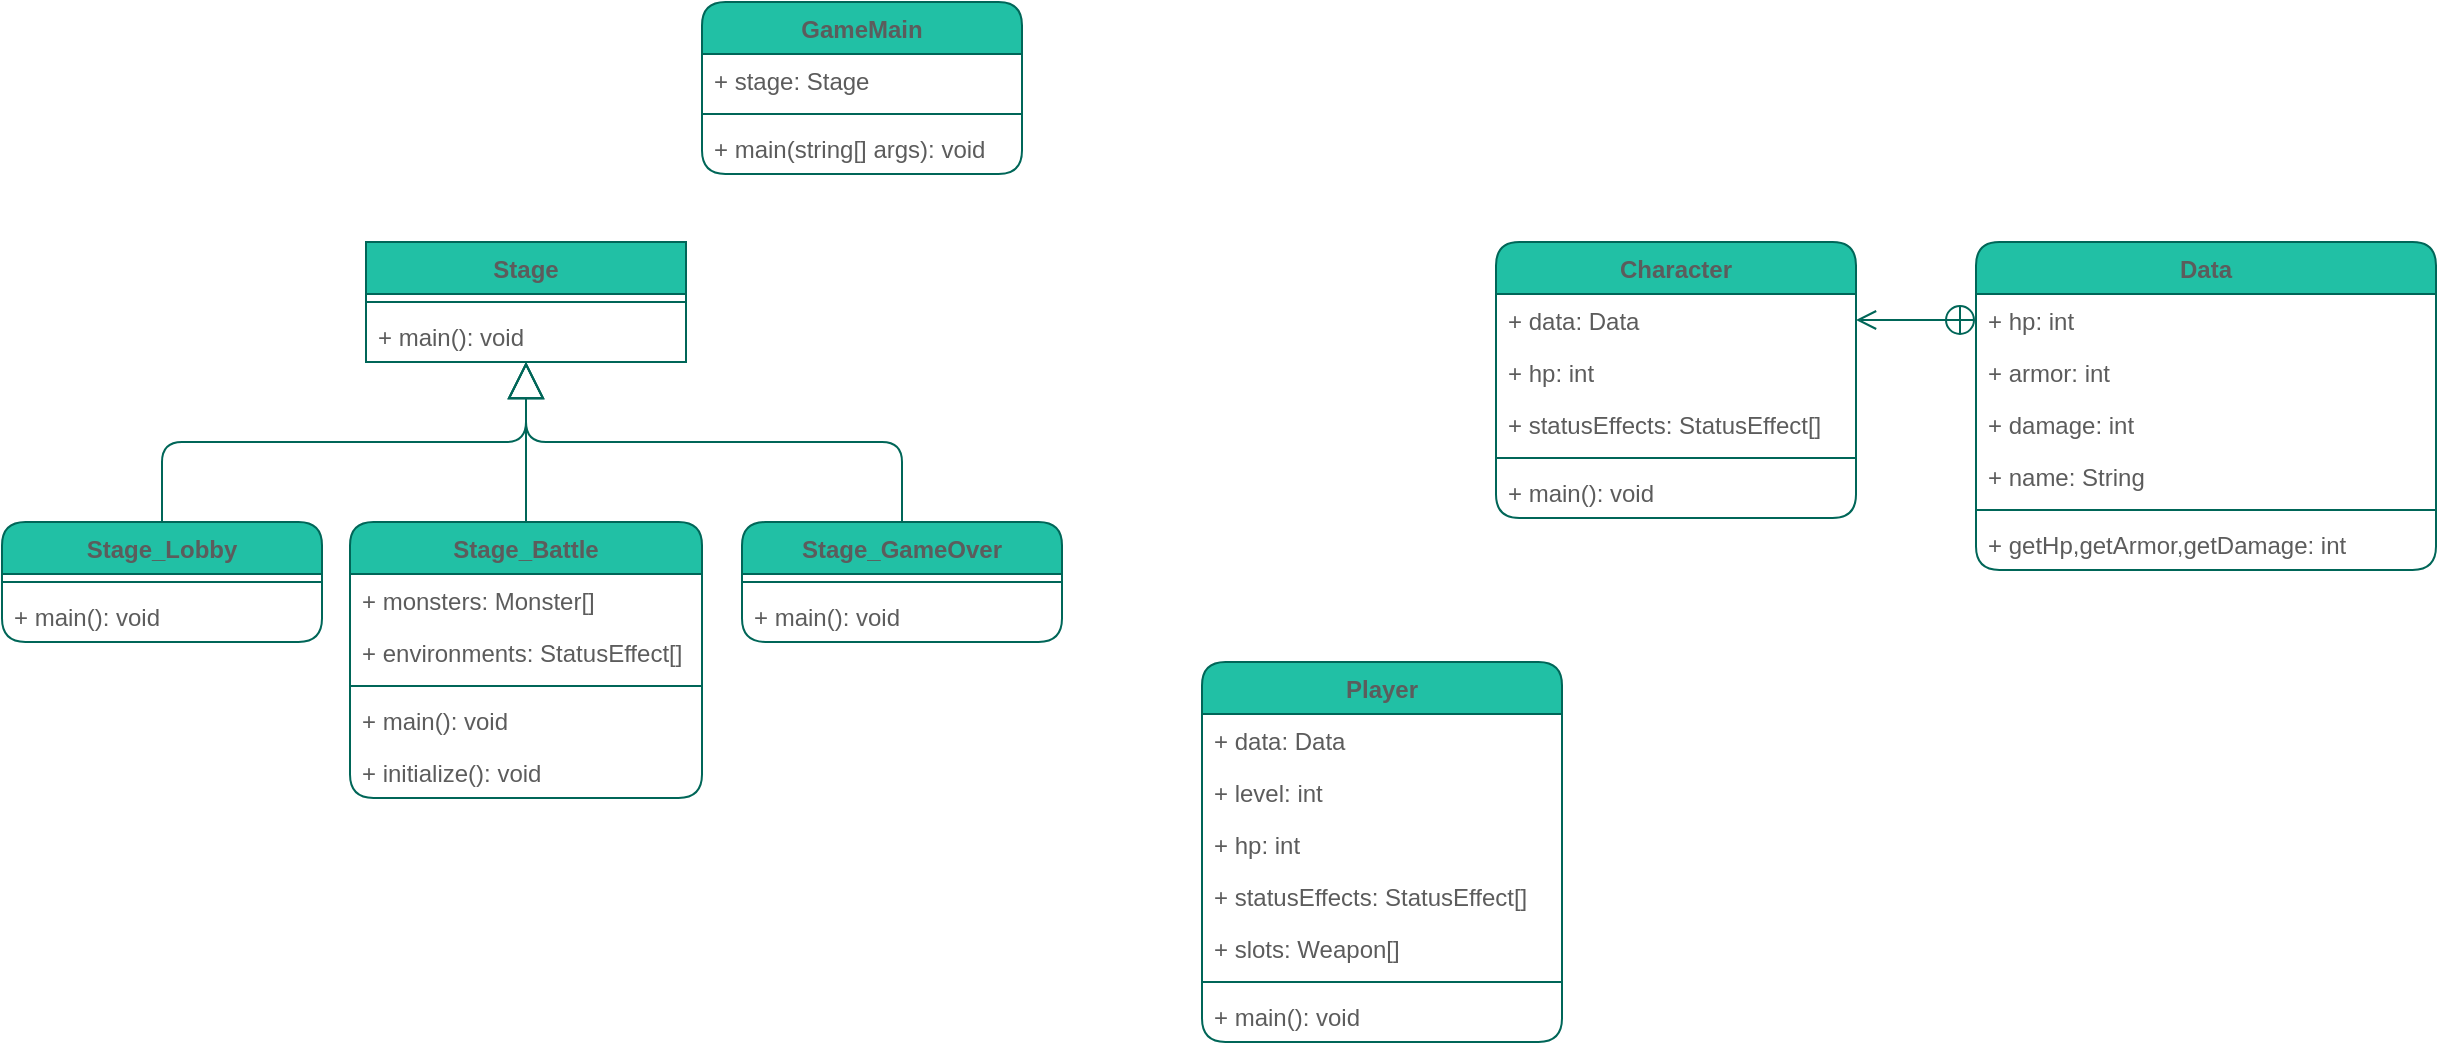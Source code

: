<mxfile version="14.1.1" type="github">
  <diagram id="BWxFpB5nZAlgvFdPM-t_" name="Page-1">
    <mxGraphModel dx="885" dy="533" grid="1" gridSize="10" guides="1" tooltips="1" connect="1" arrows="1" fold="1" page="1" pageScale="1" pageWidth="827" pageHeight="1169" math="0" shadow="0">
      <root>
        <mxCell id="0" />
        <mxCell id="1" parent="0" />
        <mxCell id="mh8AI9bPNSoJdGmhaGVJ-1" value="GameMain" style="swimlane;fontStyle=1;align=center;verticalAlign=top;childLayout=stackLayout;horizontal=1;startSize=26;horizontalStack=0;resizeParent=1;resizeParentMax=0;resizeLast=0;collapsible=1;marginBottom=0;fillColor=#21C0A5;strokeColor=#006658;fontColor=#5C5C5C;rounded=1;" vertex="1" parent="1">
          <mxGeometry x="430" y="10" width="160" height="86" as="geometry" />
        </mxCell>
        <mxCell id="mh8AI9bPNSoJdGmhaGVJ-2" value="+ stage: Stage" style="text;strokeColor=none;fillColor=none;align=left;verticalAlign=top;spacingLeft=4;spacingRight=4;overflow=hidden;rotatable=0;points=[[0,0.5],[1,0.5]];portConstraint=eastwest;fontColor=#5C5C5C;rounded=1;" vertex="1" parent="mh8AI9bPNSoJdGmhaGVJ-1">
          <mxGeometry y="26" width="160" height="26" as="geometry" />
        </mxCell>
        <mxCell id="mh8AI9bPNSoJdGmhaGVJ-3" value="" style="line;strokeWidth=1;fillColor=none;align=left;verticalAlign=middle;spacingTop=-1;spacingLeft=3;spacingRight=3;rotatable=0;labelPosition=right;points=[];portConstraint=eastwest;strokeColor=#006658;fontColor=#5C5C5C;rounded=1;" vertex="1" parent="mh8AI9bPNSoJdGmhaGVJ-1">
          <mxGeometry y="52" width="160" height="8" as="geometry" />
        </mxCell>
        <mxCell id="mh8AI9bPNSoJdGmhaGVJ-4" value="+ main(string[] args): void" style="text;strokeColor=none;fillColor=none;align=left;verticalAlign=top;spacingLeft=4;spacingRight=4;overflow=hidden;rotatable=0;points=[[0,0.5],[1,0.5]];portConstraint=eastwest;fontColor=#5C5C5C;rounded=1;" vertex="1" parent="mh8AI9bPNSoJdGmhaGVJ-1">
          <mxGeometry y="60" width="160" height="26" as="geometry" />
        </mxCell>
        <mxCell id="mh8AI9bPNSoJdGmhaGVJ-5" value="Stage_Lobby" style="swimlane;fontStyle=1;align=center;verticalAlign=top;childLayout=stackLayout;horizontal=1;startSize=26;horizontalStack=0;resizeParent=1;resizeParentMax=0;resizeLast=0;collapsible=1;marginBottom=0;fillColor=#21C0A5;strokeColor=#006658;fontColor=#5C5C5C;rounded=1;" vertex="1" parent="1">
          <mxGeometry x="80" y="270" width="160" height="60" as="geometry" />
        </mxCell>
        <mxCell id="mh8AI9bPNSoJdGmhaGVJ-7" value="" style="line;strokeWidth=1;fillColor=none;align=left;verticalAlign=middle;spacingTop=-1;spacingLeft=3;spacingRight=3;rotatable=0;labelPosition=right;points=[];portConstraint=eastwest;strokeColor=#006658;fontColor=#5C5C5C;rounded=1;" vertex="1" parent="mh8AI9bPNSoJdGmhaGVJ-5">
          <mxGeometry y="26" width="160" height="8" as="geometry" />
        </mxCell>
        <mxCell id="mh8AI9bPNSoJdGmhaGVJ-8" value="+ main(): void" style="text;strokeColor=none;fillColor=none;align=left;verticalAlign=top;spacingLeft=4;spacingRight=4;overflow=hidden;rotatable=0;points=[[0,0.5],[1,0.5]];portConstraint=eastwest;fontColor=#5C5C5C;rounded=1;" vertex="1" parent="mh8AI9bPNSoJdGmhaGVJ-5">
          <mxGeometry y="34" width="160" height="26" as="geometry" />
        </mxCell>
        <mxCell id="mh8AI9bPNSoJdGmhaGVJ-9" value="Stage" style="swimlane;fontStyle=1;align=center;verticalAlign=top;childLayout=stackLayout;horizontal=1;startSize=26;horizontalStack=0;resizeParent=1;resizeParentMax=0;resizeLast=0;collapsible=1;marginBottom=0;fillColor=#21C0A5;strokeColor=#006658;fontColor=#5C5C5C;rounded=1;arcSize=0;" vertex="1" parent="1">
          <mxGeometry x="262" y="130" width="160" height="60" as="geometry" />
        </mxCell>
        <mxCell id="mh8AI9bPNSoJdGmhaGVJ-10" value="" style="line;strokeWidth=1;fillColor=none;align=left;verticalAlign=middle;spacingTop=-1;spacingLeft=3;spacingRight=3;rotatable=0;labelPosition=right;points=[];portConstraint=eastwest;strokeColor=#006658;fontColor=#5C5C5C;rounded=1;" vertex="1" parent="mh8AI9bPNSoJdGmhaGVJ-9">
          <mxGeometry y="26" width="160" height="8" as="geometry" />
        </mxCell>
        <mxCell id="mh8AI9bPNSoJdGmhaGVJ-11" value="+ main(): void" style="text;strokeColor=none;fillColor=none;align=left;verticalAlign=top;spacingLeft=4;spacingRight=4;overflow=hidden;rotatable=0;points=[[0,0.5],[1,0.5]];portConstraint=eastwest;fontColor=#5C5C5C;rounded=1;" vertex="1" parent="mh8AI9bPNSoJdGmhaGVJ-9">
          <mxGeometry y="34" width="160" height="26" as="geometry" />
        </mxCell>
        <mxCell id="mh8AI9bPNSoJdGmhaGVJ-13" value="Stage_Battle" style="swimlane;fontStyle=1;align=center;verticalAlign=top;childLayout=stackLayout;horizontal=1;startSize=26;horizontalStack=0;resizeParent=1;resizeParentMax=0;resizeLast=0;collapsible=1;marginBottom=0;fillColor=#21C0A5;strokeColor=#006658;fontColor=#5C5C5C;rounded=1;" vertex="1" parent="1">
          <mxGeometry x="254" y="270" width="176" height="138" as="geometry" />
        </mxCell>
        <mxCell id="mh8AI9bPNSoJdGmhaGVJ-14" value="+ monsters: Monster[]" style="text;strokeColor=none;fillColor=none;align=left;verticalAlign=top;spacingLeft=4;spacingRight=4;overflow=hidden;rotatable=0;points=[[0,0.5],[1,0.5]];portConstraint=eastwest;fontColor=#5C5C5C;rounded=1;" vertex="1" parent="mh8AI9bPNSoJdGmhaGVJ-13">
          <mxGeometry y="26" width="176" height="26" as="geometry" />
        </mxCell>
        <mxCell id="mh8AI9bPNSoJdGmhaGVJ-17" value="+ environments: StatusEffect[]" style="text;strokeColor=none;fillColor=none;align=left;verticalAlign=top;spacingLeft=4;spacingRight=4;overflow=hidden;rotatable=0;points=[[0,0.5],[1,0.5]];portConstraint=eastwest;fontColor=#5C5C5C;rounded=1;" vertex="1" parent="mh8AI9bPNSoJdGmhaGVJ-13">
          <mxGeometry y="52" width="176" height="26" as="geometry" />
        </mxCell>
        <mxCell id="mh8AI9bPNSoJdGmhaGVJ-15" value="" style="line;strokeWidth=1;fillColor=none;align=left;verticalAlign=middle;spacingTop=-1;spacingLeft=3;spacingRight=3;rotatable=0;labelPosition=right;points=[];portConstraint=eastwest;strokeColor=#006658;fontColor=#5C5C5C;rounded=1;" vertex="1" parent="mh8AI9bPNSoJdGmhaGVJ-13">
          <mxGeometry y="78" width="176" height="8" as="geometry" />
        </mxCell>
        <mxCell id="mh8AI9bPNSoJdGmhaGVJ-16" value="+ main(): void" style="text;strokeColor=none;fillColor=none;align=left;verticalAlign=top;spacingLeft=4;spacingRight=4;overflow=hidden;rotatable=0;points=[[0,0.5],[1,0.5]];portConstraint=eastwest;fontColor=#5C5C5C;rounded=1;" vertex="1" parent="mh8AI9bPNSoJdGmhaGVJ-13">
          <mxGeometry y="86" width="176" height="26" as="geometry" />
        </mxCell>
        <mxCell id="mh8AI9bPNSoJdGmhaGVJ-18" value="+ initialize(): void" style="text;strokeColor=none;fillColor=none;align=left;verticalAlign=top;spacingLeft=4;spacingRight=4;overflow=hidden;rotatable=0;points=[[0,0.5],[1,0.5]];portConstraint=eastwest;fontColor=#5C5C5C;rounded=1;" vertex="1" parent="mh8AI9bPNSoJdGmhaGVJ-13">
          <mxGeometry y="112" width="176" height="26" as="geometry" />
        </mxCell>
        <mxCell id="mh8AI9bPNSoJdGmhaGVJ-19" value="" style="endArrow=block;endSize=16;endFill=0;html=1;exitX=0.5;exitY=0;exitDx=0;exitDy=0;strokeColor=#006658;fontColor=#5C5C5C;edgeStyle=orthogonalEdgeStyle;" edge="1" parent="1" source="mh8AI9bPNSoJdGmhaGVJ-5" target="mh8AI9bPNSoJdGmhaGVJ-9">
          <mxGeometry width="160" relative="1" as="geometry">
            <mxPoint x="350" y="340" as="sourcePoint" />
            <mxPoint x="510" y="340" as="targetPoint" />
          </mxGeometry>
        </mxCell>
        <mxCell id="mh8AI9bPNSoJdGmhaGVJ-20" value="" style="endArrow=block;endSize=16;endFill=0;html=1;exitX=0.5;exitY=0;exitDx=0;exitDy=0;edgeStyle=orthogonalEdgeStyle;strokeColor=#006658;fontColor=#5C5C5C;" edge="1" parent="1" source="mh8AI9bPNSoJdGmhaGVJ-13" target="mh8AI9bPNSoJdGmhaGVJ-9">
          <mxGeometry width="160" relative="1" as="geometry">
            <mxPoint x="170" y="230" as="sourcePoint" />
            <mxPoint x="160" y="190" as="targetPoint" />
          </mxGeometry>
        </mxCell>
        <mxCell id="mh8AI9bPNSoJdGmhaGVJ-22" value="Stage_GameOver" style="swimlane;fontStyle=1;align=center;verticalAlign=top;childLayout=stackLayout;horizontal=1;startSize=26;horizontalStack=0;resizeParent=1;resizeParentMax=0;resizeLast=0;collapsible=1;marginBottom=0;fillColor=#21C0A5;strokeColor=#006658;fontColor=#5C5C5C;rounded=1;" vertex="1" parent="1">
          <mxGeometry x="450" y="270" width="160" height="60" as="geometry" />
        </mxCell>
        <mxCell id="mh8AI9bPNSoJdGmhaGVJ-23" value="" style="line;strokeWidth=1;fillColor=none;align=left;verticalAlign=middle;spacingTop=-1;spacingLeft=3;spacingRight=3;rotatable=0;labelPosition=right;points=[];portConstraint=eastwest;strokeColor=#006658;fontColor=#5C5C5C;rounded=1;" vertex="1" parent="mh8AI9bPNSoJdGmhaGVJ-22">
          <mxGeometry y="26" width="160" height="8" as="geometry" />
        </mxCell>
        <mxCell id="mh8AI9bPNSoJdGmhaGVJ-24" value="+ main(): void" style="text;strokeColor=none;fillColor=none;align=left;verticalAlign=top;spacingLeft=4;spacingRight=4;overflow=hidden;rotatable=0;points=[[0,0.5],[1,0.5]];portConstraint=eastwest;fontColor=#5C5C5C;rounded=1;" vertex="1" parent="mh8AI9bPNSoJdGmhaGVJ-22">
          <mxGeometry y="34" width="160" height="26" as="geometry" />
        </mxCell>
        <mxCell id="mh8AI9bPNSoJdGmhaGVJ-26" value="Data" style="swimlane;fontStyle=1;align=center;verticalAlign=top;childLayout=stackLayout;horizontal=1;startSize=26;horizontalStack=0;resizeParent=1;resizeParentMax=0;resizeLast=0;collapsible=1;marginBottom=0;fillColor=#21C0A5;strokeColor=#006658;fontColor=#5C5C5C;rounded=1;" vertex="1" parent="1">
          <mxGeometry x="1067" y="130" width="230" height="164" as="geometry" />
        </mxCell>
        <mxCell id="mh8AI9bPNSoJdGmhaGVJ-29" value="+ hp: int&#xa;" style="text;strokeColor=none;fillColor=none;align=left;verticalAlign=top;spacingLeft=4;spacingRight=4;overflow=hidden;rotatable=0;points=[[0,0.5],[1,0.5]];portConstraint=eastwest;rounded=1;fontColor=#5C5C5C;" vertex="1" parent="mh8AI9bPNSoJdGmhaGVJ-26">
          <mxGeometry y="26" width="230" height="26" as="geometry" />
        </mxCell>
        <mxCell id="mh8AI9bPNSoJdGmhaGVJ-36" value="+ armor: int&#xa;" style="text;strokeColor=none;fillColor=none;align=left;verticalAlign=top;spacingLeft=4;spacingRight=4;overflow=hidden;rotatable=0;points=[[0,0.5],[1,0.5]];portConstraint=eastwest;rounded=1;fontColor=#5C5C5C;" vertex="1" parent="mh8AI9bPNSoJdGmhaGVJ-26">
          <mxGeometry y="52" width="230" height="26" as="geometry" />
        </mxCell>
        <mxCell id="mh8AI9bPNSoJdGmhaGVJ-37" value="+ damage: int&#xa;" style="text;strokeColor=none;fillColor=none;align=left;verticalAlign=top;spacingLeft=4;spacingRight=4;overflow=hidden;rotatable=0;points=[[0,0.5],[1,0.5]];portConstraint=eastwest;rounded=1;fontColor=#5C5C5C;" vertex="1" parent="mh8AI9bPNSoJdGmhaGVJ-26">
          <mxGeometry y="78" width="230" height="26" as="geometry" />
        </mxCell>
        <mxCell id="mh8AI9bPNSoJdGmhaGVJ-35" value="+ name: String&#xa;" style="text;strokeColor=none;fillColor=none;align=left;verticalAlign=top;spacingLeft=4;spacingRight=4;overflow=hidden;rotatable=0;points=[[0,0.5],[1,0.5]];portConstraint=eastwest;rounded=1;fontColor=#5C5C5C;" vertex="1" parent="mh8AI9bPNSoJdGmhaGVJ-26">
          <mxGeometry y="104" width="230" height="26" as="geometry" />
        </mxCell>
        <mxCell id="mh8AI9bPNSoJdGmhaGVJ-27" value="" style="line;strokeWidth=1;fillColor=none;align=left;verticalAlign=middle;spacingTop=-1;spacingLeft=3;spacingRight=3;rotatable=0;labelPosition=right;points=[];portConstraint=eastwest;strokeColor=#006658;fontColor=#5C5C5C;rounded=1;" vertex="1" parent="mh8AI9bPNSoJdGmhaGVJ-26">
          <mxGeometry y="130" width="230" height="8" as="geometry" />
        </mxCell>
        <mxCell id="mh8AI9bPNSoJdGmhaGVJ-28" value="+ getHp,getArmor,getDamage: int" style="text;strokeColor=none;fillColor=none;align=left;verticalAlign=top;spacingLeft=4;spacingRight=4;overflow=hidden;rotatable=0;points=[[0,0.5],[1,0.5]];portConstraint=eastwest;fontColor=#5C5C5C;rounded=1;" vertex="1" parent="mh8AI9bPNSoJdGmhaGVJ-26">
          <mxGeometry y="138" width="230" height="26" as="geometry" />
        </mxCell>
        <mxCell id="mh8AI9bPNSoJdGmhaGVJ-30" value="Character" style="swimlane;fontStyle=1;align=center;verticalAlign=top;childLayout=stackLayout;horizontal=1;startSize=26;horizontalStack=0;resizeParent=1;resizeParentMax=0;resizeLast=0;collapsible=1;marginBottom=0;fillColor=#21C0A5;strokeColor=#006658;fontColor=#5C5C5C;rounded=1;" vertex="1" parent="1">
          <mxGeometry x="827" y="130" width="180" height="138" as="geometry" />
        </mxCell>
        <mxCell id="mh8AI9bPNSoJdGmhaGVJ-31" value="+ data: Data" style="text;strokeColor=none;fillColor=none;align=left;verticalAlign=top;spacingLeft=4;spacingRight=4;overflow=hidden;rotatable=0;points=[[0,0.5],[1,0.5]];portConstraint=eastwest;rounded=1;fontColor=#5C5C5C;" vertex="1" parent="mh8AI9bPNSoJdGmhaGVJ-30">
          <mxGeometry y="26" width="180" height="26" as="geometry" />
        </mxCell>
        <mxCell id="mh8AI9bPNSoJdGmhaGVJ-39" value="+ hp: int" style="text;strokeColor=none;fillColor=none;align=left;verticalAlign=top;spacingLeft=4;spacingRight=4;overflow=hidden;rotatable=0;points=[[0,0.5],[1,0.5]];portConstraint=eastwest;rounded=1;fontColor=#5C5C5C;" vertex="1" parent="mh8AI9bPNSoJdGmhaGVJ-30">
          <mxGeometry y="52" width="180" height="26" as="geometry" />
        </mxCell>
        <mxCell id="mh8AI9bPNSoJdGmhaGVJ-40" value="+ statusEffects: StatusEffect[]" style="text;strokeColor=none;fillColor=none;align=left;verticalAlign=top;spacingLeft=4;spacingRight=4;overflow=hidden;rotatable=0;points=[[0,0.5],[1,0.5]];portConstraint=eastwest;rounded=1;fontColor=#5C5C5C;" vertex="1" parent="mh8AI9bPNSoJdGmhaGVJ-30">
          <mxGeometry y="78" width="180" height="26" as="geometry" />
        </mxCell>
        <mxCell id="mh8AI9bPNSoJdGmhaGVJ-32" value="" style="line;strokeWidth=1;fillColor=none;align=left;verticalAlign=middle;spacingTop=-1;spacingLeft=3;spacingRight=3;rotatable=0;labelPosition=right;points=[];portConstraint=eastwest;strokeColor=#006658;fontColor=#5C5C5C;rounded=1;" vertex="1" parent="mh8AI9bPNSoJdGmhaGVJ-30">
          <mxGeometry y="104" width="180" height="8" as="geometry" />
        </mxCell>
        <mxCell id="mh8AI9bPNSoJdGmhaGVJ-33" value="+ main(): void" style="text;strokeColor=none;fillColor=none;align=left;verticalAlign=top;spacingLeft=4;spacingRight=4;overflow=hidden;rotatable=0;points=[[0,0.5],[1,0.5]];portConstraint=eastwest;fontColor=#5C5C5C;rounded=1;" vertex="1" parent="mh8AI9bPNSoJdGmhaGVJ-30">
          <mxGeometry y="112" width="180" height="26" as="geometry" />
        </mxCell>
        <mxCell id="mh8AI9bPNSoJdGmhaGVJ-34" value="" style="endArrow=open;startArrow=circlePlus;endFill=0;startFill=0;endSize=8;html=1;strokeColor=#006658;fillColor=#21C0A5;fontColor=#5C5C5C;entryX=1;entryY=0.5;entryDx=0;entryDy=0;exitX=0;exitY=0.5;exitDx=0;exitDy=0;" edge="1" parent="1" source="mh8AI9bPNSoJdGmhaGVJ-29" target="mh8AI9bPNSoJdGmhaGVJ-31">
          <mxGeometry width="160" relative="1" as="geometry">
            <mxPoint x="1047" y="200" as="sourcePoint" />
            <mxPoint x="1067" y="169" as="targetPoint" />
          </mxGeometry>
        </mxCell>
        <mxCell id="mh8AI9bPNSoJdGmhaGVJ-38" value="" style="endArrow=block;endSize=16;endFill=0;html=1;strokeColor=#006658;fontColor=#5C5C5C;edgeStyle=orthogonalEdgeStyle;exitX=0.5;exitY=0;exitDx=0;exitDy=0;" edge="1" parent="1" source="mh8AI9bPNSoJdGmhaGVJ-22" target="mh8AI9bPNSoJdGmhaGVJ-9">
          <mxGeometry width="160" relative="1" as="geometry">
            <mxPoint x="170" y="280" as="sourcePoint" />
            <mxPoint x="272" y="155" as="targetPoint" />
          </mxGeometry>
        </mxCell>
        <mxCell id="mh8AI9bPNSoJdGmhaGVJ-45" value="Player" style="swimlane;fontStyle=1;align=center;verticalAlign=top;childLayout=stackLayout;horizontal=1;startSize=26;horizontalStack=0;resizeParent=1;resizeParentMax=0;resizeLast=0;collapsible=1;marginBottom=0;fillColor=#21C0A5;strokeColor=#006658;fontColor=#5C5C5C;rounded=1;" vertex="1" parent="1">
          <mxGeometry x="680" y="340" width="180" height="190" as="geometry" />
        </mxCell>
        <mxCell id="mh8AI9bPNSoJdGmhaGVJ-46" value="+ data: Data" style="text;strokeColor=none;fillColor=none;align=left;verticalAlign=top;spacingLeft=4;spacingRight=4;overflow=hidden;rotatable=0;points=[[0,0.5],[1,0.5]];portConstraint=eastwest;rounded=1;fontColor=#5C5C5C;" vertex="1" parent="mh8AI9bPNSoJdGmhaGVJ-45">
          <mxGeometry y="26" width="180" height="26" as="geometry" />
        </mxCell>
        <mxCell id="mh8AI9bPNSoJdGmhaGVJ-51" value="+ level: int" style="text;strokeColor=none;fillColor=none;align=left;verticalAlign=top;spacingLeft=4;spacingRight=4;overflow=hidden;rotatable=0;points=[[0,0.5],[1,0.5]];portConstraint=eastwest;rounded=1;fontColor=#5C5C5C;" vertex="1" parent="mh8AI9bPNSoJdGmhaGVJ-45">
          <mxGeometry y="52" width="180" height="26" as="geometry" />
        </mxCell>
        <mxCell id="mh8AI9bPNSoJdGmhaGVJ-47" value="+ hp: int" style="text;strokeColor=none;fillColor=none;align=left;verticalAlign=top;spacingLeft=4;spacingRight=4;overflow=hidden;rotatable=0;points=[[0,0.5],[1,0.5]];portConstraint=eastwest;rounded=1;fontColor=#5C5C5C;" vertex="1" parent="mh8AI9bPNSoJdGmhaGVJ-45">
          <mxGeometry y="78" width="180" height="26" as="geometry" />
        </mxCell>
        <mxCell id="mh8AI9bPNSoJdGmhaGVJ-48" value="+ statusEffects: StatusEffect[]" style="text;strokeColor=none;fillColor=none;align=left;verticalAlign=top;spacingLeft=4;spacingRight=4;overflow=hidden;rotatable=0;points=[[0,0.5],[1,0.5]];portConstraint=eastwest;rounded=1;fontColor=#5C5C5C;" vertex="1" parent="mh8AI9bPNSoJdGmhaGVJ-45">
          <mxGeometry y="104" width="180" height="26" as="geometry" />
        </mxCell>
        <mxCell id="mh8AI9bPNSoJdGmhaGVJ-52" value="+ slots: Weapon[]" style="text;strokeColor=none;fillColor=none;align=left;verticalAlign=top;spacingLeft=4;spacingRight=4;overflow=hidden;rotatable=0;points=[[0,0.5],[1,0.5]];portConstraint=eastwest;rounded=1;fontColor=#5C5C5C;" vertex="1" parent="mh8AI9bPNSoJdGmhaGVJ-45">
          <mxGeometry y="130" width="180" height="26" as="geometry" />
        </mxCell>
        <mxCell id="mh8AI9bPNSoJdGmhaGVJ-49" value="" style="line;strokeWidth=1;fillColor=none;align=left;verticalAlign=middle;spacingTop=-1;spacingLeft=3;spacingRight=3;rotatable=0;labelPosition=right;points=[];portConstraint=eastwest;strokeColor=#006658;fontColor=#5C5C5C;rounded=1;" vertex="1" parent="mh8AI9bPNSoJdGmhaGVJ-45">
          <mxGeometry y="156" width="180" height="8" as="geometry" />
        </mxCell>
        <mxCell id="mh8AI9bPNSoJdGmhaGVJ-50" value="+ main(): void" style="text;strokeColor=none;fillColor=none;align=left;verticalAlign=top;spacingLeft=4;spacingRight=4;overflow=hidden;rotatable=0;points=[[0,0.5],[1,0.5]];portConstraint=eastwest;fontColor=#5C5C5C;rounded=1;" vertex="1" parent="mh8AI9bPNSoJdGmhaGVJ-45">
          <mxGeometry y="164" width="180" height="26" as="geometry" />
        </mxCell>
      </root>
    </mxGraphModel>
  </diagram>
</mxfile>
